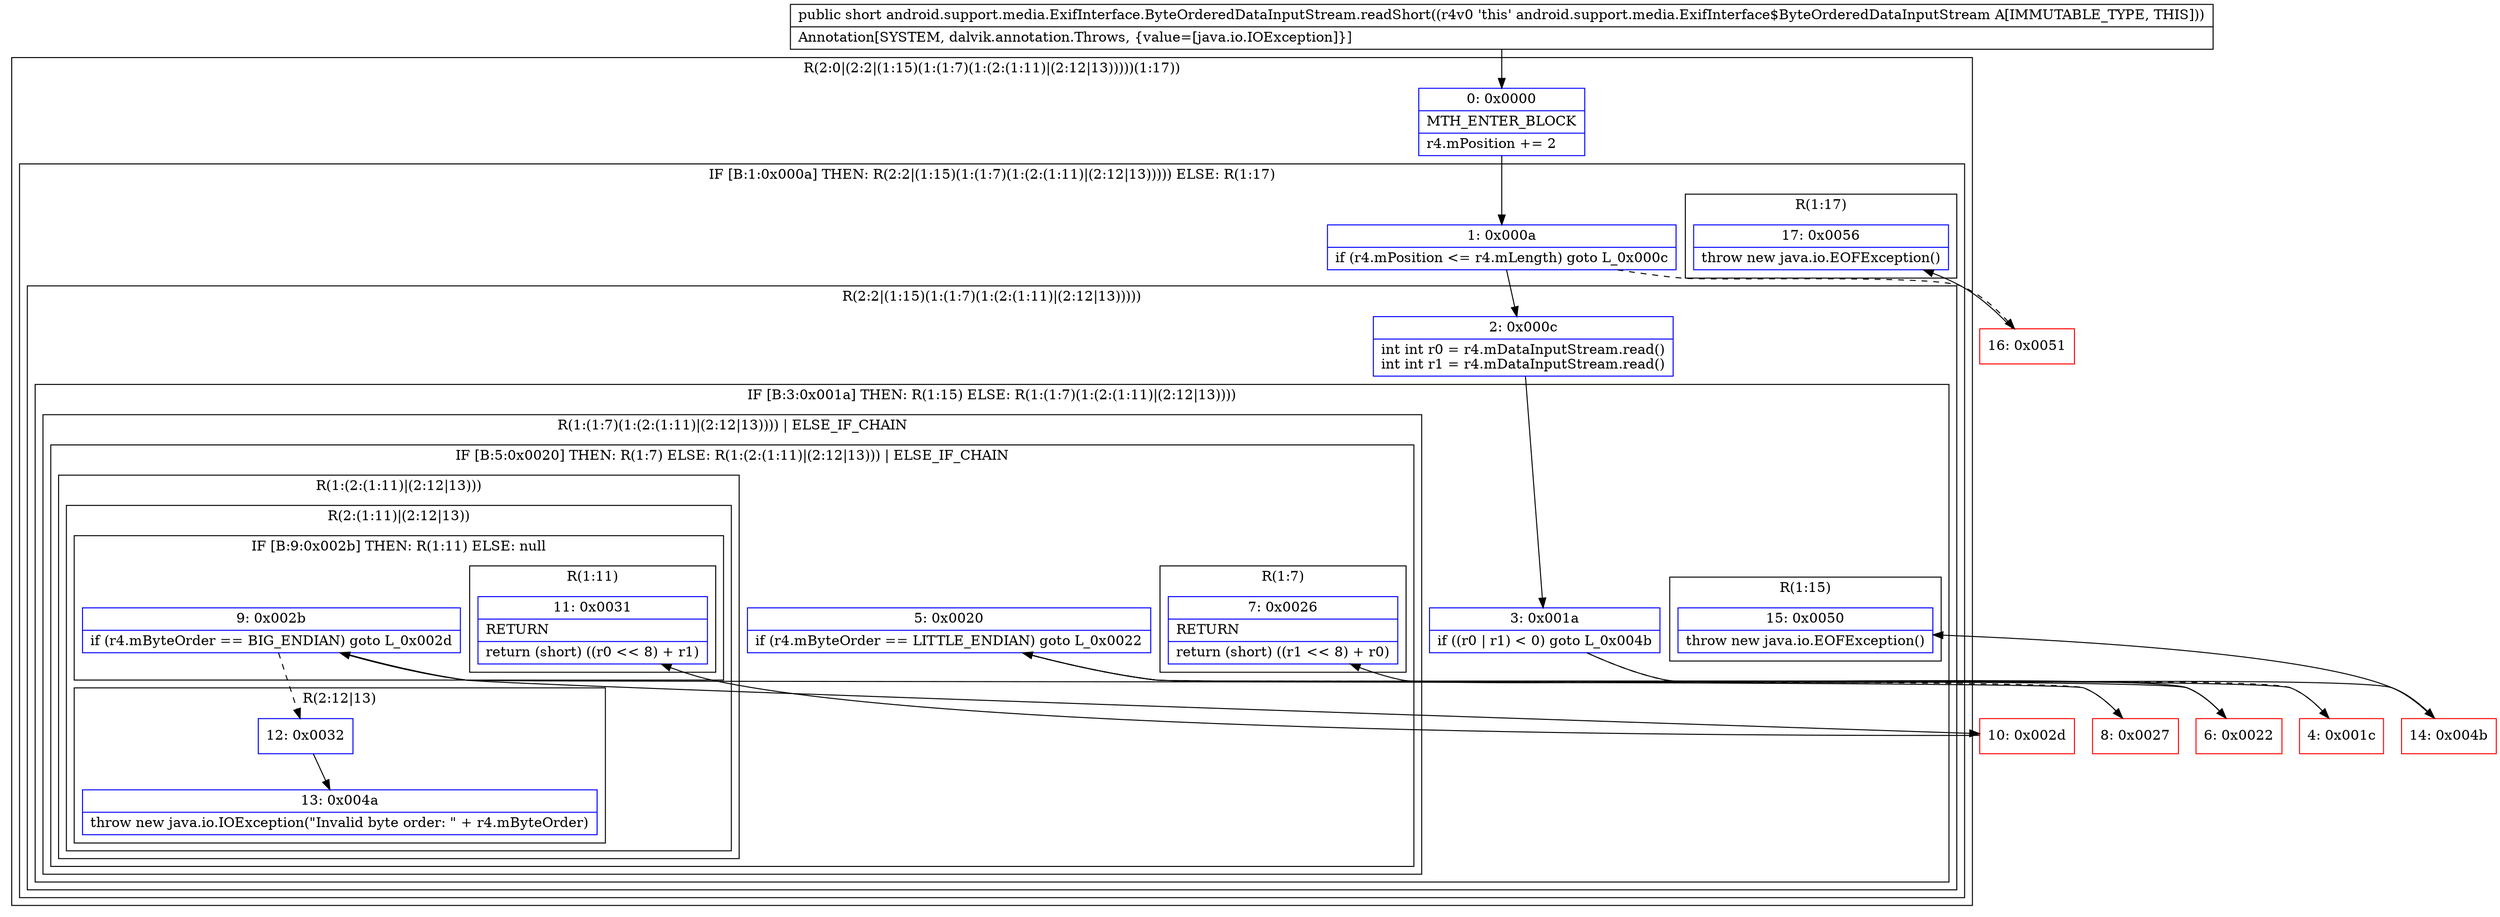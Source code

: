 digraph "CFG forandroid.support.media.ExifInterface.ByteOrderedDataInputStream.readShort()S" {
subgraph cluster_Region_1683432106 {
label = "R(2:0|(2:2|(1:15)(1:(1:7)(1:(2:(1:11)|(2:12|13)))))(1:17))";
node [shape=record,color=blue];
Node_0 [shape=record,label="{0\:\ 0x0000|MTH_ENTER_BLOCK\l|r4.mPosition += 2\l}"];
subgraph cluster_IfRegion_284276945 {
label = "IF [B:1:0x000a] THEN: R(2:2|(1:15)(1:(1:7)(1:(2:(1:11)|(2:12|13))))) ELSE: R(1:17)";
node [shape=record,color=blue];
Node_1 [shape=record,label="{1\:\ 0x000a|if (r4.mPosition \<= r4.mLength) goto L_0x000c\l}"];
subgraph cluster_Region_1665729068 {
label = "R(2:2|(1:15)(1:(1:7)(1:(2:(1:11)|(2:12|13)))))";
node [shape=record,color=blue];
Node_2 [shape=record,label="{2\:\ 0x000c|int int r0 = r4.mDataInputStream.read()\lint int r1 = r4.mDataInputStream.read()\l}"];
subgraph cluster_IfRegion_1669963149 {
label = "IF [B:3:0x001a] THEN: R(1:15) ELSE: R(1:(1:7)(1:(2:(1:11)|(2:12|13))))";
node [shape=record,color=blue];
Node_3 [shape=record,label="{3\:\ 0x001a|if ((r0 \| r1) \< 0) goto L_0x004b\l}"];
subgraph cluster_Region_478762305 {
label = "R(1:15)";
node [shape=record,color=blue];
Node_15 [shape=record,label="{15\:\ 0x0050|throw new java.io.EOFException()\l}"];
}
subgraph cluster_Region_477700215 {
label = "R(1:(1:7)(1:(2:(1:11)|(2:12|13)))) | ELSE_IF_CHAIN\l";
node [shape=record,color=blue];
subgraph cluster_IfRegion_1105597216 {
label = "IF [B:5:0x0020] THEN: R(1:7) ELSE: R(1:(2:(1:11)|(2:12|13))) | ELSE_IF_CHAIN\l";
node [shape=record,color=blue];
Node_5 [shape=record,label="{5\:\ 0x0020|if (r4.mByteOrder == LITTLE_ENDIAN) goto L_0x0022\l}"];
subgraph cluster_Region_1382508367 {
label = "R(1:7)";
node [shape=record,color=blue];
Node_7 [shape=record,label="{7\:\ 0x0026|RETURN\l|return (short) ((r1 \<\< 8) + r0)\l}"];
}
subgraph cluster_Region_1548487933 {
label = "R(1:(2:(1:11)|(2:12|13)))";
node [shape=record,color=blue];
subgraph cluster_Region_171538792 {
label = "R(2:(1:11)|(2:12|13))";
node [shape=record,color=blue];
subgraph cluster_IfRegion_1603705536 {
label = "IF [B:9:0x002b] THEN: R(1:11) ELSE: null";
node [shape=record,color=blue];
Node_9 [shape=record,label="{9\:\ 0x002b|if (r4.mByteOrder == BIG_ENDIAN) goto L_0x002d\l}"];
subgraph cluster_Region_1934951335 {
label = "R(1:11)";
node [shape=record,color=blue];
Node_11 [shape=record,label="{11\:\ 0x0031|RETURN\l|return (short) ((r0 \<\< 8) + r1)\l}"];
}
}
subgraph cluster_Region_773385473 {
label = "R(2:12|13)";
node [shape=record,color=blue];
Node_12 [shape=record,label="{12\:\ 0x0032}"];
Node_13 [shape=record,label="{13\:\ 0x004a|throw new java.io.IOException(\"Invalid byte order: \" + r4.mByteOrder)\l}"];
}
}
}
}
}
}
}
subgraph cluster_Region_302983131 {
label = "R(1:17)";
node [shape=record,color=blue];
Node_17 [shape=record,label="{17\:\ 0x0056|throw new java.io.EOFException()\l}"];
}
}
}
Node_4 [shape=record,color=red,label="{4\:\ 0x001c}"];
Node_6 [shape=record,color=red,label="{6\:\ 0x0022}"];
Node_8 [shape=record,color=red,label="{8\:\ 0x0027}"];
Node_10 [shape=record,color=red,label="{10\:\ 0x002d}"];
Node_14 [shape=record,color=red,label="{14\:\ 0x004b}"];
Node_16 [shape=record,color=red,label="{16\:\ 0x0051}"];
MethodNode[shape=record,label="{public short android.support.media.ExifInterface.ByteOrderedDataInputStream.readShort((r4v0 'this' android.support.media.ExifInterface$ByteOrderedDataInputStream A[IMMUTABLE_TYPE, THIS]))  | Annotation[SYSTEM, dalvik.annotation.Throws, \{value=[java.io.IOException]\}]\l}"];
MethodNode -> Node_0;
Node_0 -> Node_1;
Node_1 -> Node_2;
Node_1 -> Node_16[style=dashed];
Node_2 -> Node_3;
Node_3 -> Node_4[style=dashed];
Node_3 -> Node_14;
Node_5 -> Node_6;
Node_5 -> Node_8[style=dashed];
Node_9 -> Node_10;
Node_9 -> Node_12[style=dashed];
Node_12 -> Node_13;
Node_4 -> Node_5;
Node_6 -> Node_7;
Node_8 -> Node_9;
Node_10 -> Node_11;
Node_14 -> Node_15;
Node_16 -> Node_17;
}


